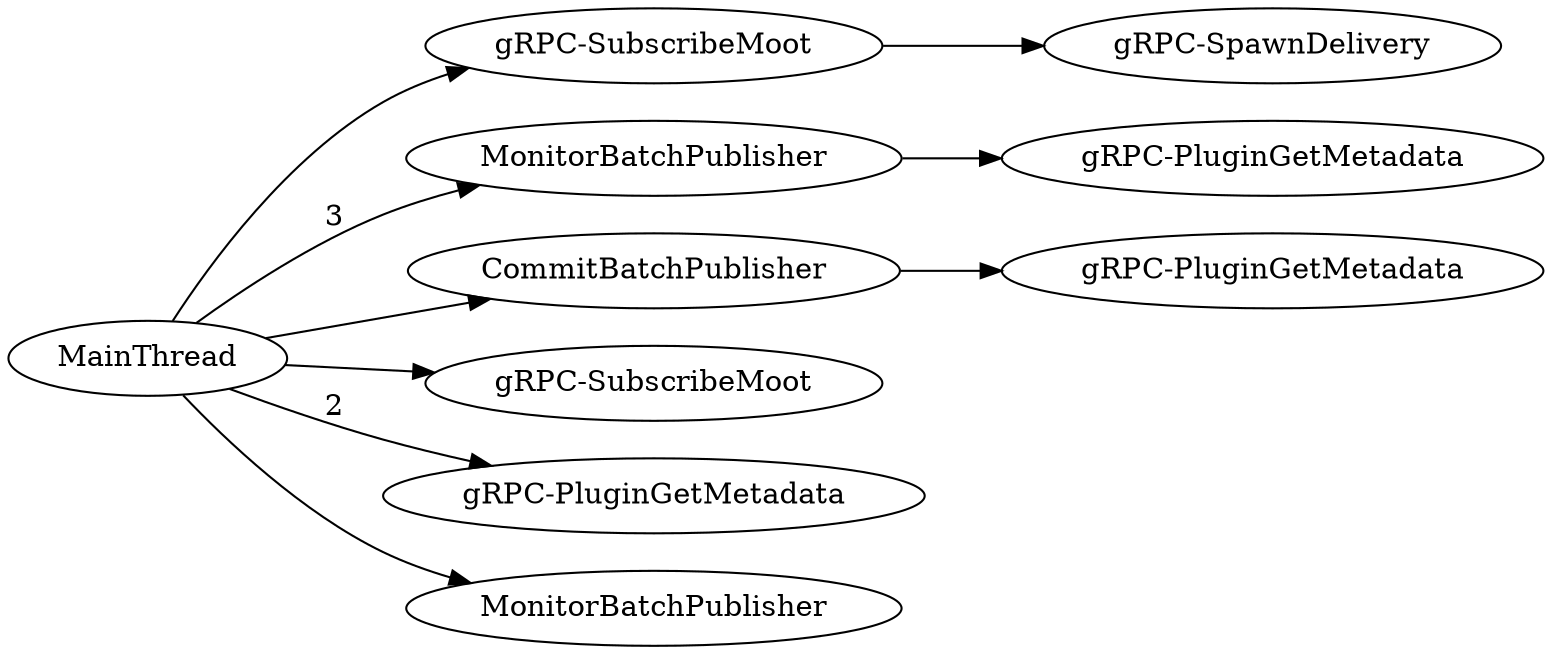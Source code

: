 digraph G {
rankdir=LR;
subgraph  {
}

subgraph  {
subgraph  {
}

"Thread-gRPC-SubscribeMoot+" -> "Thread-gRPC-SpawnDelivery";
}

subgraph  {
}

subgraph  {
subgraph  {
}

"Thread-MonitorBatchPublisher" -> "Thread-gRPC-PluginGetMetadata+";
}

subgraph  {
}

subgraph  {
subgraph  {
}

"Thread-CommitBatchPublisher" -> "Thread-gRPC-PluginGetMetadata++";
}

MainThread -> "Thread-gRPC-SubscribeMoot";
MainThread -> "Thread-gRPC-SubscribeMoot+";
MainThread -> "Thread-gRPC-PluginGetMetadata"  [label=2];
MainThread -> "Thread-MonitorBatchPublisher"  [label=3];
MainThread -> "Thread-MonitorBatchPublisher+";
MainThread -> "Thread-CommitBatchPublisher";
"Thread-gRPC-PluginGetMetadata++" [label="gRPC-PluginGetMetadata"];
"Thread-MonitorBatchPublisher" [label=MonitorBatchPublisher];
"Thread-CommitBatchPublisher" [label=CommitBatchPublisher];
"Thread-gRPC-SpawnDelivery" [label="gRPC-SpawnDelivery"];
"Thread-gRPC-PluginGetMetadata" [label="gRPC-PluginGetMetadata"];
"Thread-MonitorBatchPublisher+" [label=MonitorBatchPublisher];
"Thread-gRPC-SubscribeMoot+" [label="gRPC-SubscribeMoot"];
"Thread-gRPC-SubscribeMoot" [label="gRPC-SubscribeMoot"];
"Thread-gRPC-PluginGetMetadata+" [label="gRPC-PluginGetMetadata"];
}

